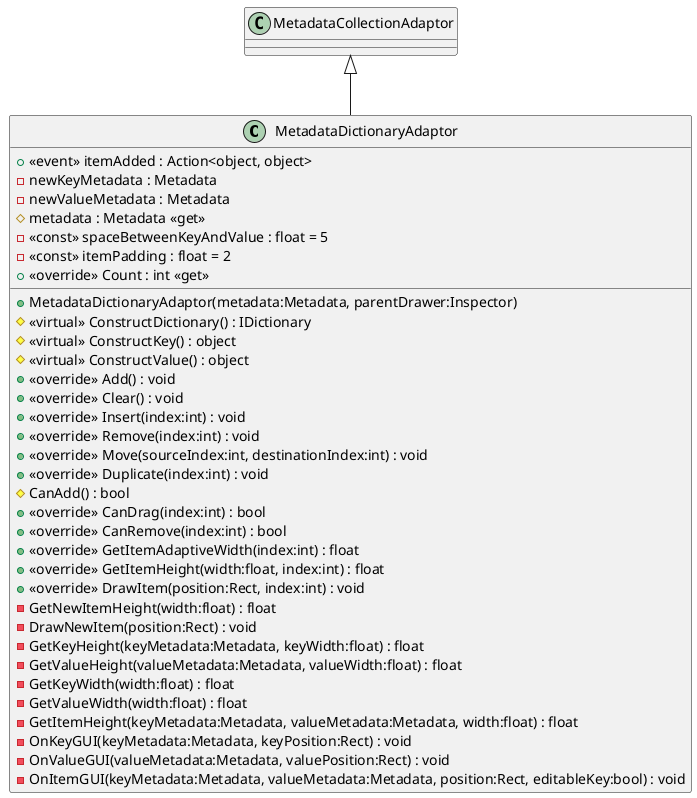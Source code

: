 @startuml
class MetadataDictionaryAdaptor {
    + MetadataDictionaryAdaptor(metadata:Metadata, parentDrawer:Inspector)
    +  <<event>> itemAdded : Action<object, object> 
    - newKeyMetadata : Metadata
    - newValueMetadata : Metadata
    # metadata : Metadata <<get>>
    # <<virtual>> ConstructDictionary() : IDictionary
    # <<virtual>> ConstructKey() : object
    # <<virtual>> ConstructValue() : object
    - <<const>> spaceBetweenKeyAndValue : float = 5
    - <<const>> itemPadding : float = 2
    + <<override>> Count : int <<get>>
    + <<override>> Add() : void
    + <<override>> Clear() : void
    + <<override>> Insert(index:int) : void
    + <<override>> Remove(index:int) : void
    + <<override>> Move(sourceIndex:int, destinationIndex:int) : void
    + <<override>> Duplicate(index:int) : void
    # CanAdd() : bool
    + <<override>> CanDrag(index:int) : bool
    + <<override>> CanRemove(index:int) : bool
    + <<override>> GetItemAdaptiveWidth(index:int) : float
    + <<override>> GetItemHeight(width:float, index:int) : float
    + <<override>> DrawItem(position:Rect, index:int) : void
    - GetNewItemHeight(width:float) : float
    - DrawNewItem(position:Rect) : void
    - GetKeyHeight(keyMetadata:Metadata, keyWidth:float) : float
    - GetValueHeight(valueMetadata:Metadata, valueWidth:float) : float
    - GetKeyWidth(width:float) : float
    - GetValueWidth(width:float) : float
    - GetItemHeight(keyMetadata:Metadata, valueMetadata:Metadata, width:float) : float
    - OnKeyGUI(keyMetadata:Metadata, keyPosition:Rect) : void
    - OnValueGUI(valueMetadata:Metadata, valuePosition:Rect) : void
    - OnItemGUI(keyMetadata:Metadata, valueMetadata:Metadata, position:Rect, editableKey:bool) : void
}
MetadataCollectionAdaptor <|-- MetadataDictionaryAdaptor
@enduml
